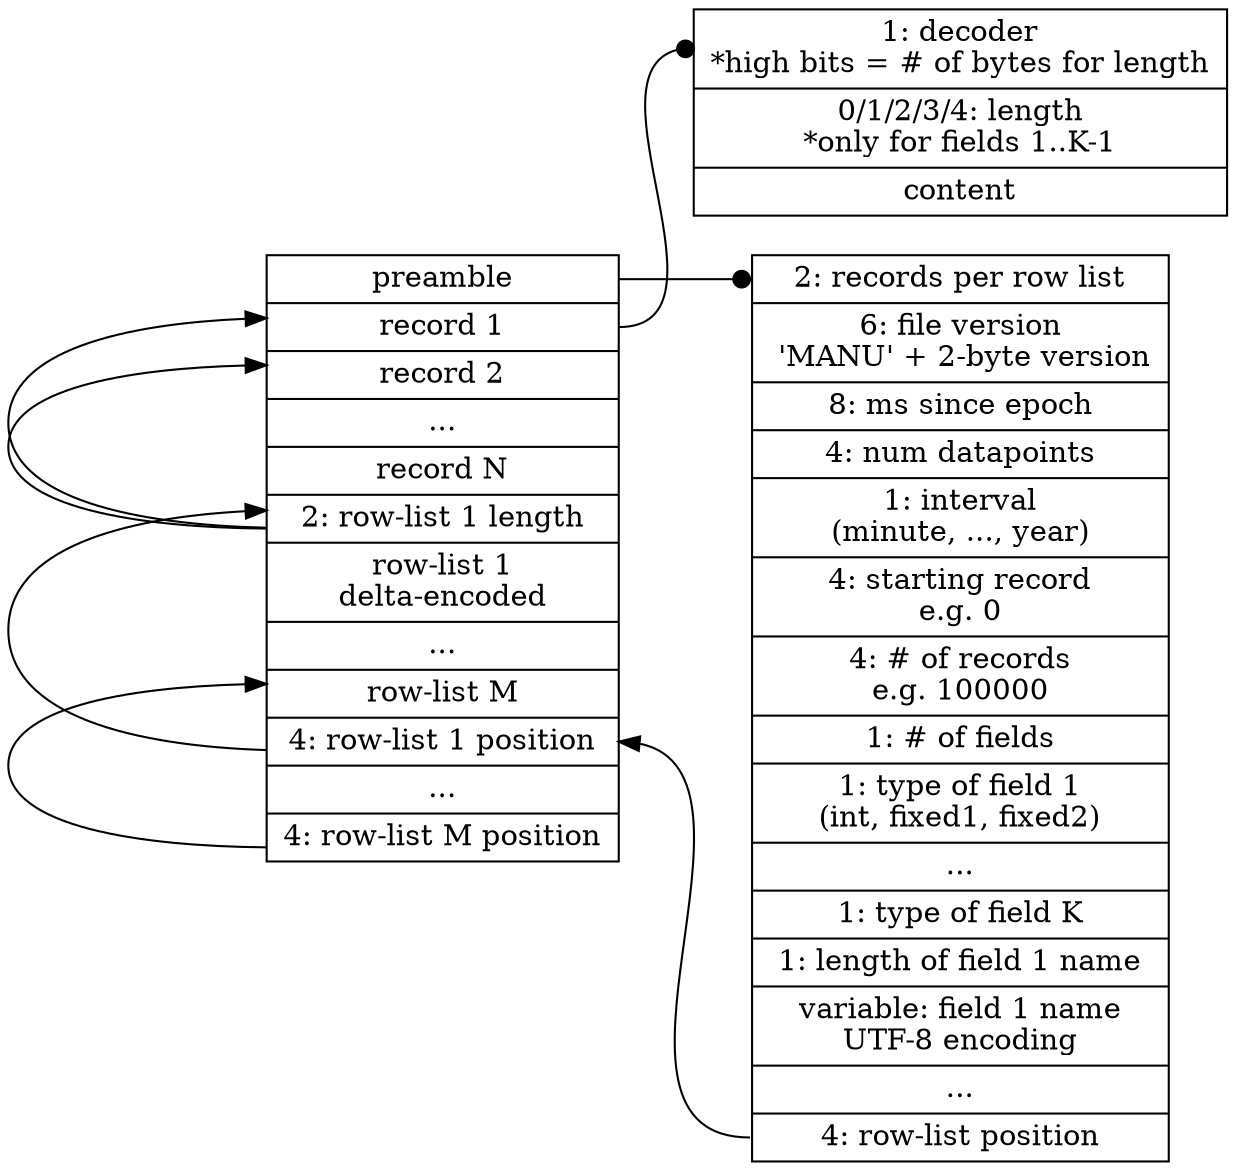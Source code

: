 digraph structs {
  node [shape=record];
  rankdir=LR;

  composite [ label ="<preamble> preamble |
  <record1> record 1 |
  <record2> record 2 |
  ... |
  record N |
  <rowlist1>2: row-list 1 length|
  row-list 1\ndelta-encoded |
  ... |
  <rowlistm> row-list M |
  <rowlistpos> 4: row-list 1 position |
  ... |
  <rowlistposm> 4: row-list M position

  " ];

  preamble [ label="<start> 2: records per row list |
  6: file version\n
    'MANU' + 2-byte version |
  8: ms since epoch |
  4: num datapoints |
  1: interval\n(minute, ..., year) |
  4: starting record\ne.g. 0 |
  4: # of records\ne.g. 100000 |
  1: # of fields |
  1: type of field 1\n(int, fixed1, fixed2) |
  ... |
  1: type of field K |
  1: length of field 1 name |
  variable: field 1 name\nUTF-8 encoding |
  ... |
  <rowlistpos> 4: row-list position
  " ];

  record [ label = "<decoder>1: decoder\n*high bits = # of bytes for length |
  0/1/2/3/4: length\n*only for fields 1..K-1 |
  content
  " ];

  composite:preamble -> preamble:start [arrowhead=dot];

  preamble:rowlistpos -> composite:rowlistpos;

  composite:rowlistpos -> composite:rowlist1;
  composite:rowlistposm -> composite:rowlistm;

  composite:record1 -> record:decoder [arrowhead=dot];
  composite:rowlist1 -> composite:record1;
  composite:rowlist1 -> composite:record2;
}
